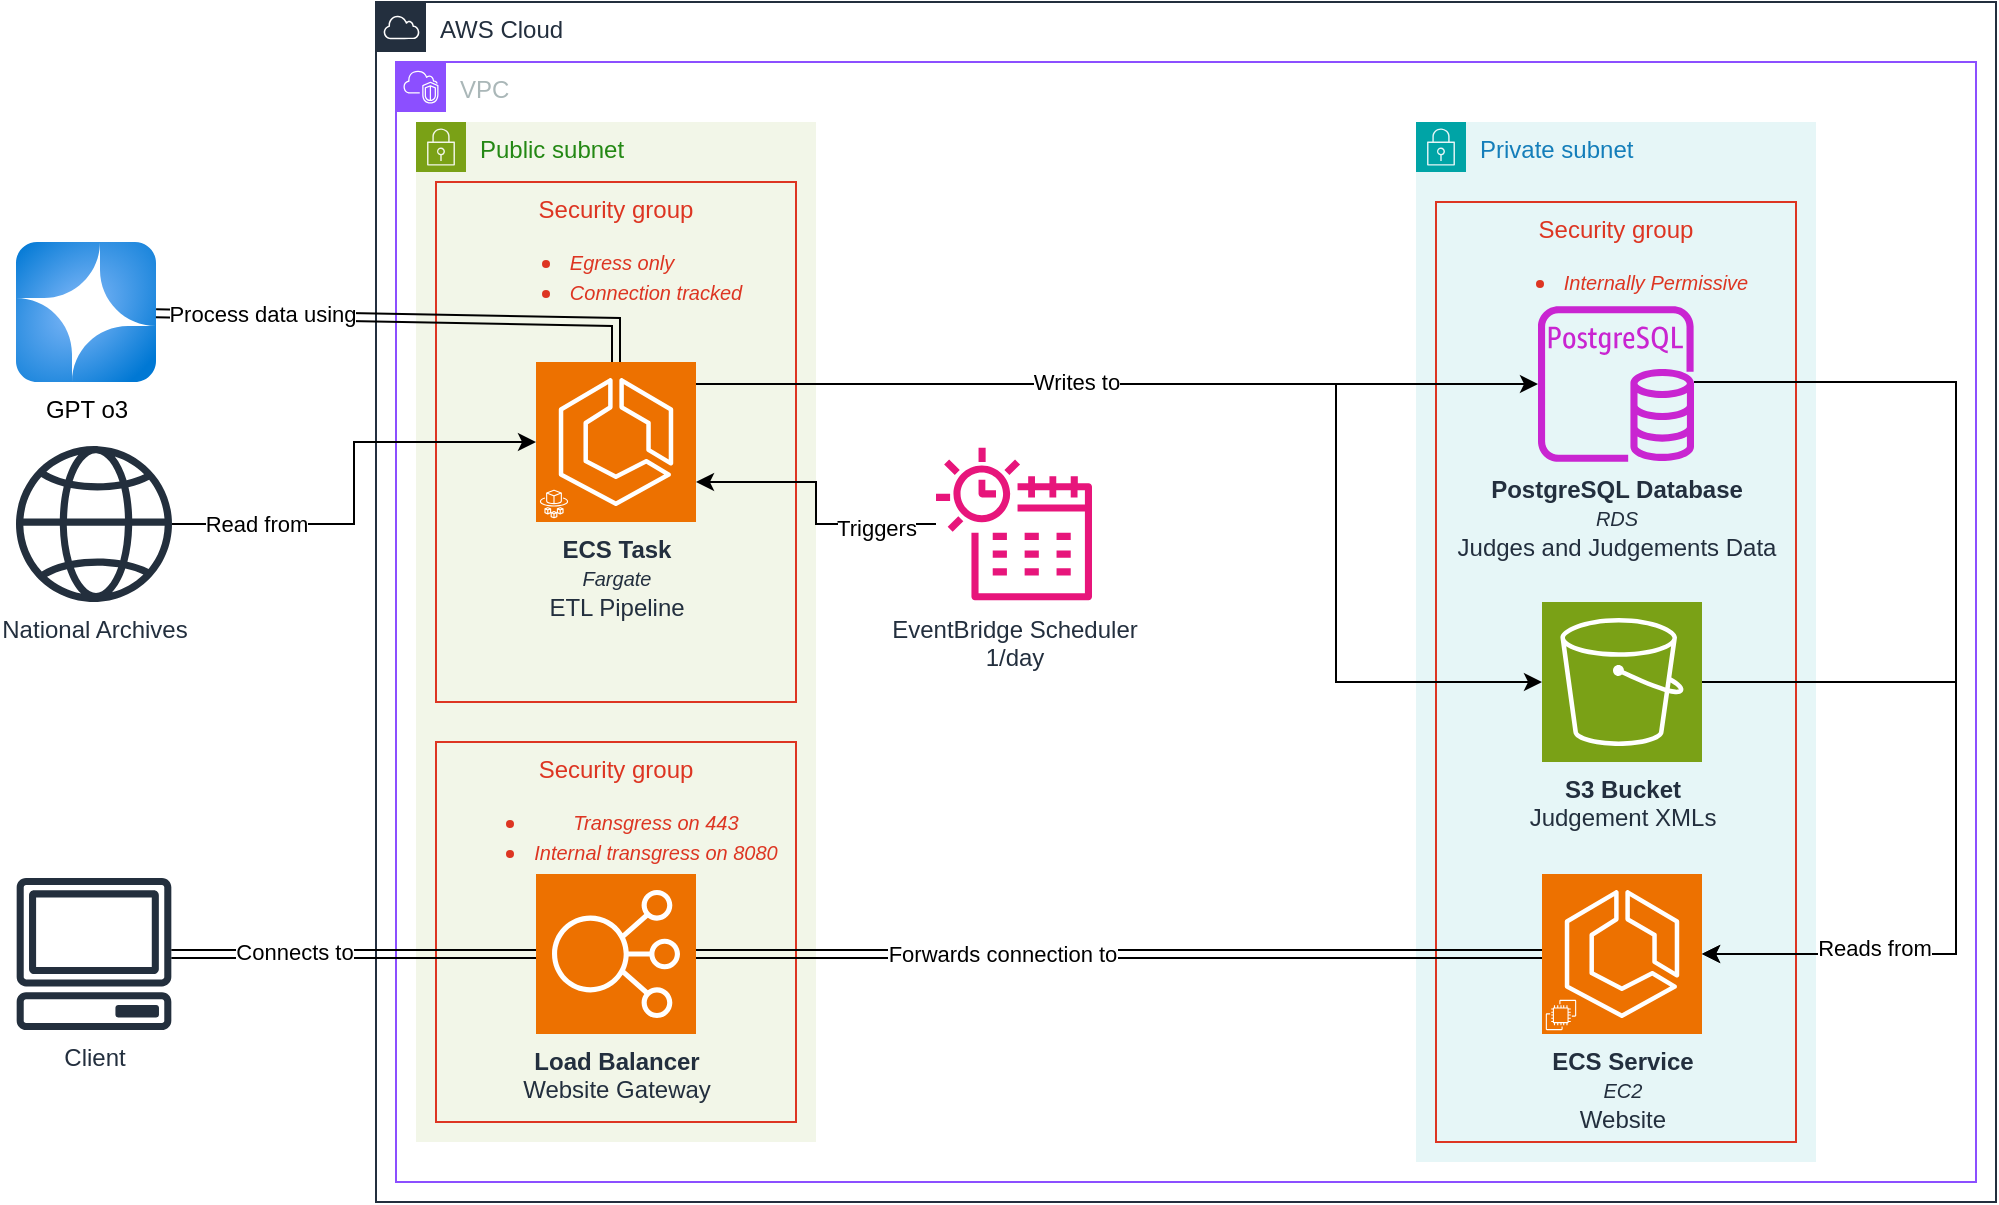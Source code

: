 <mxfile version="26.0.9">
  <diagram name="Page-1" id="KPLoOtIkAREZE4EvZQdS">
    <mxGraphModel dx="1622" dy="743" grid="1" gridSize="10" guides="1" tooltips="1" connect="1" arrows="1" fold="1" page="1" pageScale="1" pageWidth="827" pageHeight="1169" math="0" shadow="0">
      <root>
        <mxCell id="0" />
        <mxCell id="1" parent="0" />
        <mxCell id="svKFRJVLYX2BS5h3yiOG-100" value="Public subnet" style="points=[[0,0],[0.25,0],[0.5,0],[0.75,0],[1,0],[1,0.25],[1,0.5],[1,0.75],[1,1],[0.75,1],[0.5,1],[0.25,1],[0,1],[0,0.75],[0,0.5],[0,0.25]];outlineConnect=0;gradientColor=none;html=1;whiteSpace=wrap;fontSize=12;fontStyle=0;container=1;pointerEvents=0;collapsible=0;recursiveResize=0;shape=mxgraph.aws4.group;grIcon=mxgraph.aws4.group_security_group;grStroke=0;strokeColor=#7AA116;fillColor=#F2F6E8;verticalAlign=top;align=left;spacingLeft=30;fontColor=#248814;dashed=0;" parent="1" vertex="1">
          <mxGeometry x="-20" y="150" width="200" height="510" as="geometry" />
        </mxCell>
        <mxCell id="svKFRJVLYX2BS5h3yiOG-45" value="Security group&lt;div&gt;&lt;ul&gt;&lt;li style=&quot;text-align: left;&quot;&gt;&lt;i&gt;&lt;font style=&quot;font-size: 10px;&quot;&gt;Egress only&lt;/font&gt;&lt;/i&gt;&lt;/li&gt;&lt;li&gt;&lt;i&gt;&lt;font style=&quot;font-size: 10px;&quot;&gt;Connection t&lt;/font&gt;&lt;/i&gt;&lt;i style=&quot;background-color: transparent; color: light-dark(rgb(221, 53, 34), rgb(255, 133, 117));&quot;&gt;&lt;font style=&quot;font-size: 10px;&quot;&gt;racked&lt;/font&gt;&lt;/i&gt;&lt;/li&gt;&lt;/ul&gt;&lt;/div&gt;" style="fillColor=none;strokeColor=#DD3522;verticalAlign=top;fontStyle=0;fontColor=#DD3522;whiteSpace=wrap;html=1;" parent="1" vertex="1">
          <mxGeometry x="-10" y="180" width="180" height="260" as="geometry" />
        </mxCell>
        <mxCell id="ygyKLbbER7SILzHNcsFx-7" style="edgeStyle=orthogonalEdgeStyle;rounded=0;orthogonalLoop=1;jettySize=auto;html=1;" edge="1" parent="1" source="svKFRJVLYX2BS5h3yiOG-71" target="svKFRJVLYX2BS5h3yiOG-51">
          <mxGeometry relative="1" as="geometry">
            <Array as="points">
              <mxPoint x="180" y="351" />
              <mxPoint x="180" y="330" />
            </Array>
          </mxGeometry>
        </mxCell>
        <mxCell id="ygyKLbbER7SILzHNcsFx-8" value="Triggers" style="edgeLabel;html=1;align=center;verticalAlign=middle;resizable=0;points=[];" vertex="1" connectable="0" parent="ygyKLbbER7SILzHNcsFx-7">
          <mxGeometry x="-0.567" y="2" relative="1" as="geometry">
            <mxPoint as="offset" />
          </mxGeometry>
        </mxCell>
        <mxCell id="svKFRJVLYX2BS5h3yiOG-71" value="EventBridge Scheduler&lt;div&gt;1/day&lt;/div&gt;" style="sketch=0;outlineConnect=0;fontColor=#232F3E;gradientColor=none;fillColor=#E7157B;strokeColor=none;dashed=0;verticalLabelPosition=bottom;verticalAlign=top;align=center;html=1;fontSize=12;fontStyle=0;aspect=fixed;pointerEvents=1;shape=mxgraph.aws4.eventbridge_scheduler;" parent="1" vertex="1">
          <mxGeometry x="240" y="312" width="78" height="78" as="geometry" />
        </mxCell>
        <mxCell id="svKFRJVLYX2BS5h3yiOG-89" value="National Archives" style="sketch=0;outlineConnect=0;fontColor=#232F3E;gradientColor=none;fillColor=#232F3D;strokeColor=none;dashed=0;verticalLabelPosition=bottom;verticalAlign=top;align=center;html=1;fontSize=12;fontStyle=0;aspect=fixed;pointerEvents=1;shape=mxgraph.aws4.globe;" parent="1" vertex="1">
          <mxGeometry x="-220" y="312" width="78" height="78" as="geometry" />
        </mxCell>
        <mxCell id="svKFRJVLYX2BS5h3yiOG-96" value="Client" style="sketch=0;outlineConnect=0;fontColor=#232F3E;gradientColor=none;fillColor=#232F3D;strokeColor=none;dashed=0;verticalLabelPosition=bottom;verticalAlign=top;align=center;html=1;fontSize=12;fontStyle=0;aspect=fixed;pointerEvents=1;shape=mxgraph.aws4.client;" parent="1" vertex="1">
          <mxGeometry x="-220" y="528" width="78" height="76" as="geometry" />
        </mxCell>
        <mxCell id="svKFRJVLYX2BS5h3yiOG-101" value="VPC" style="points=[[0,0],[0.25,0],[0.5,0],[0.75,0],[1,0],[1,0.25],[1,0.5],[1,0.75],[1,1],[0.75,1],[0.5,1],[0.25,1],[0,1],[0,0.75],[0,0.5],[0,0.25]];outlineConnect=0;gradientColor=none;html=1;whiteSpace=wrap;fontSize=12;fontStyle=0;container=1;pointerEvents=0;collapsible=0;recursiveResize=0;shape=mxgraph.aws4.group;grIcon=mxgraph.aws4.group_vpc2;strokeColor=#8C4FFF;fillColor=none;verticalAlign=top;align=left;spacingLeft=30;fontColor=#AAB7B8;dashed=0;" parent="1" vertex="1">
          <mxGeometry x="-30" y="120" width="790" height="560" as="geometry" />
        </mxCell>
        <mxCell id="svKFRJVLYX2BS5h3yiOG-102" value="AWS Cloud" style="points=[[0,0],[0.25,0],[0.5,0],[0.75,0],[1,0],[1,0.25],[1,0.5],[1,0.75],[1,1],[0.75,1],[0.5,1],[0.25,1],[0,1],[0,0.75],[0,0.5],[0,0.25]];outlineConnect=0;gradientColor=none;html=1;whiteSpace=wrap;fontSize=12;fontStyle=0;container=0;pointerEvents=0;collapsible=0;recursiveResize=0;shape=mxgraph.aws4.group;grIcon=mxgraph.aws4.group_aws_cloud;strokeColor=#232F3E;fillColor=none;verticalAlign=top;align=left;spacingLeft=30;fontColor=#232F3E;dashed=0;" parent="1" vertex="1">
          <mxGeometry x="-40" y="90" width="810" height="600" as="geometry" />
        </mxCell>
        <mxCell id="svKFRJVLYX2BS5h3yiOG-99" value="Private subnet" style="points=[[0,0],[0.25,0],[0.5,0],[0.75,0],[1,0],[1,0.25],[1,0.5],[1,0.75],[1,1],[0.75,1],[0.5,1],[0.25,1],[0,1],[0,0.75],[0,0.5],[0,0.25]];outlineConnect=0;gradientColor=none;html=1;whiteSpace=wrap;fontSize=12;fontStyle=0;container=0;pointerEvents=0;collapsible=0;recursiveResize=0;shape=mxgraph.aws4.group;grIcon=mxgraph.aws4.group_security_group;grStroke=0;strokeColor=#00A4A6;fillColor=#E6F6F7;verticalAlign=top;align=left;spacingLeft=30;fontColor=#147EBA;dashed=0;" parent="1" vertex="1">
          <mxGeometry x="480" y="150" width="200" height="520" as="geometry" />
        </mxCell>
        <mxCell id="svKFRJVLYX2BS5h3yiOG-75" value="Security group&lt;div&gt;&lt;ul&gt;&lt;li&gt;&lt;font style=&quot;font-size: 10px;&quot;&gt;&lt;i&gt;Internally Permissive&lt;/i&gt;&lt;/font&gt;&lt;/li&gt;&lt;/ul&gt;&lt;/div&gt;" style="fillColor=none;strokeColor=#DD3522;verticalAlign=top;fontStyle=0;fontColor=#DD3522;whiteSpace=wrap;html=1;" parent="1" vertex="1">
          <mxGeometry x="490" y="190" width="180" height="470" as="geometry" />
        </mxCell>
        <mxCell id="svKFRJVLYX2BS5h3yiOG-74" value="&lt;b&gt;PostgreSQL Database&lt;/b&gt;&lt;div&gt;&lt;font style=&quot;font-size: 10px;&quot;&gt;&lt;i&gt;RDS&lt;/i&gt;&lt;/font&gt;&lt;/div&gt;&lt;div&gt;Judges and Judgements Data&lt;/div&gt;" style="sketch=0;outlineConnect=0;fontColor=#232F3E;gradientColor=none;fillColor=#C925D1;strokeColor=none;dashed=0;verticalLabelPosition=bottom;verticalAlign=top;align=center;html=1;fontSize=12;fontStyle=0;aspect=fixed;pointerEvents=1;shape=mxgraph.aws4.rds_postgresql_instance;" parent="1" vertex="1">
          <mxGeometry x="541" y="242" width="78" height="78" as="geometry" />
        </mxCell>
        <mxCell id="mogwHyKd4nBZ1xsCV_yF-2" style="edgeStyle=orthogonalEdgeStyle;rounded=0;orthogonalLoop=1;jettySize=auto;html=1;entryX=0;entryY=0.5;entryDx=0;entryDy=0;entryPerimeter=0;" parent="1" source="svKFRJVLYX2BS5h3yiOG-89" target="svKFRJVLYX2BS5h3yiOG-51" edge="1">
          <mxGeometry relative="1" as="geometry" />
        </mxCell>
        <mxCell id="ygyKLbbER7SILzHNcsFx-6" value="Read from" style="edgeLabel;html=1;align=center;verticalAlign=middle;resizable=0;points=[];" vertex="1" connectable="0" parent="mogwHyKd4nBZ1xsCV_yF-2">
          <mxGeometry x="-0.453" relative="1" as="geometry">
            <mxPoint x="-19" as="offset" />
          </mxGeometry>
        </mxCell>
        <mxCell id="ygyKLbbER7SILzHNcsFx-2" style="edgeStyle=orthogonalEdgeStyle;rounded=0;orthogonalLoop=1;jettySize=auto;html=1;" edge="1" parent="1" source="svKFRJVLYX2BS5h3yiOG-51" target="svKFRJVLYX2BS5h3yiOG-74">
          <mxGeometry relative="1" as="geometry">
            <Array as="points">
              <mxPoint x="230" y="281" />
              <mxPoint x="230" y="281" />
            </Array>
          </mxGeometry>
        </mxCell>
        <mxCell id="svKFRJVLYX2BS5h3yiOG-51" value="&lt;b&gt;ECS Task&lt;/b&gt;&lt;div&gt;&lt;i&gt;&lt;font style=&quot;font-size: 10px;&quot;&gt;Fargate&lt;/font&gt;&lt;/i&gt;&lt;/div&gt;&lt;div&gt;ETL Pipeline&lt;/div&gt;" style="sketch=0;points=[[0,0,0],[0.25,0,0],[0.5,0,0],[0.75,0,0],[1,0,0],[0,1,0],[0.25,1,0],[0.5,1,0],[0.75,1,0],[1,1,0],[0,0.25,0],[0,0.5,0],[0,0.75,0],[1,0.25,0],[1,0.5,0],[1,0.75,0]];outlineConnect=0;fontColor=#232F3E;fillColor=#ED7100;strokeColor=#ffffff;dashed=0;verticalLabelPosition=bottom;verticalAlign=top;align=center;html=1;fontSize=12;fontStyle=0;aspect=fixed;shape=mxgraph.aws4.resourceIcon;resIcon=mxgraph.aws4.ecs;" parent="1" vertex="1">
          <mxGeometry x="40" y="270" width="80" height="80" as="geometry" />
        </mxCell>
        <mxCell id="svKFRJVLYX2BS5h3yiOG-52" value="" style="sketch=0;points=[[0,0,0],[0.25,0,0],[0.5,0,0],[0.75,0,0],[1,0,0],[0,1,0],[0.25,1,0],[0.5,1,0],[0.75,1,0],[1,1,0],[0,0.25,0],[0,0.5,0],[0,0.75,0],[1,0.25,0],[1,0.5,0],[1,0.75,0]];outlineConnect=0;fontColor=#232F3E;fillColor=#ED7100;strokeColor=#ffffff;dashed=0;verticalLabelPosition=bottom;verticalAlign=top;align=center;html=1;fontSize=12;fontStyle=0;aspect=fixed;shape=mxgraph.aws4.resourceIcon;resIcon=mxgraph.aws4.fargate;" parent="1" vertex="1">
          <mxGeometry x="40" y="332" width="18" height="18" as="geometry" />
        </mxCell>
        <mxCell id="i5LPw1YDStZTyWj4t00D-1" value="Security group&lt;div&gt;&lt;ul&gt;&lt;li&gt;&lt;span style=&quot;background-color: transparent; color: light-dark(rgb(221, 53, 34), rgb(255, 133, 117));&quot;&gt;&lt;font style=&quot;font-size: 10px;&quot;&gt;&lt;i&gt;Transgress on 443&lt;/i&gt;&lt;/font&gt;&lt;/span&gt;&lt;/li&gt;&lt;li&gt;&lt;span style=&quot;background-color: transparent; color: light-dark(rgb(221, 53, 34), rgb(255, 133, 117));&quot;&gt;&lt;font style=&quot;font-size: 10px;&quot;&gt;&lt;i&gt;Internal transgress on 8080&lt;/i&gt;&lt;/font&gt;&lt;/span&gt;&lt;/li&gt;&lt;/ul&gt;&lt;/div&gt;" style="fillColor=none;strokeColor=#DD3522;verticalAlign=top;fontStyle=0;fontColor=#DD3522;whiteSpace=wrap;html=1;" parent="1" vertex="1">
          <mxGeometry x="-10" y="460" width="180" height="190" as="geometry" />
        </mxCell>
        <mxCell id="i5LPw1YDStZTyWj4t00D-2" value="&lt;b&gt;Load Balancer&lt;/b&gt;&lt;div&gt;Website Gateway&lt;/div&gt;" style="sketch=0;points=[[0,0,0],[0.25,0,0],[0.5,0,0],[0.75,0,0],[1,0,0],[0,1,0],[0.25,1,0],[0.5,1,0],[0.75,1,0],[1,1,0],[0,0.25,0],[0,0.5,0],[0,0.75,0],[1,0.25,0],[1,0.5,0],[1,0.75,0]];outlineConnect=0;fontColor=#232F3E;fillColor=#ED7100;strokeColor=#ffffff;dashed=0;verticalLabelPosition=bottom;verticalAlign=top;align=center;html=1;fontSize=12;fontStyle=0;aspect=fixed;shape=mxgraph.aws4.resourceIcon;resIcon=mxgraph.aws4.elastic_load_balancing;" parent="1" vertex="1">
          <mxGeometry x="40" y="526" width="80" height="80" as="geometry" />
        </mxCell>
        <mxCell id="i5LPw1YDStZTyWj4t00D-10" style="edgeStyle=orthogonalEdgeStyle;rounded=0;orthogonalLoop=1;jettySize=auto;html=1;" parent="1" source="i5LPw1YDStZTyWj4t00D-3" target="i5LPw1YDStZTyWj4t00D-6" edge="1">
          <mxGeometry relative="1" as="geometry">
            <Array as="points">
              <mxPoint x="750" y="430" />
              <mxPoint x="750" y="566" />
            </Array>
          </mxGeometry>
        </mxCell>
        <mxCell id="i5LPw1YDStZTyWj4t00D-3" value="&lt;b&gt;S3 Bucket&lt;/b&gt;&lt;div&gt;Judgement XMLs&lt;/div&gt;" style="sketch=0;points=[[0,0,0],[0.25,0,0],[0.5,0,0],[0.75,0,0],[1,0,0],[0,1,0],[0.25,1,0],[0.5,1,0],[0.75,1,0],[1,1,0],[0,0.25,0],[0,0.5,0],[0,0.75,0],[1,0.25,0],[1,0.5,0],[1,0.75,0]];outlineConnect=0;fontColor=#232F3E;fillColor=#7AA116;strokeColor=#ffffff;dashed=0;verticalLabelPosition=bottom;verticalAlign=top;align=center;html=1;fontSize=12;fontStyle=0;aspect=fixed;shape=mxgraph.aws4.resourceIcon;resIcon=mxgraph.aws4.s3;" parent="1" vertex="1">
          <mxGeometry x="543" y="390" width="80" height="80" as="geometry" />
        </mxCell>
        <mxCell id="i5LPw1YDStZTyWj4t00D-6" value="&lt;b&gt;ECS Service&lt;/b&gt;&lt;div&gt;&lt;i&gt;&lt;font style=&quot;font-size: 10px;&quot;&gt;EC2&lt;/font&gt;&lt;/i&gt;&lt;/div&gt;&lt;div&gt;Website&lt;/div&gt;" style="sketch=0;points=[[0,0,0],[0.25,0,0],[0.5,0,0],[0.75,0,0],[1,0,0],[0,1,0],[0.25,1,0],[0.5,1,0],[0.75,1,0],[1,1,0],[0,0.25,0],[0,0.5,0],[0,0.75,0],[1,0.25,0],[1,0.5,0],[1,0.75,0]];outlineConnect=0;fontColor=#232F3E;fillColor=#ED7100;strokeColor=#ffffff;dashed=0;verticalLabelPosition=bottom;verticalAlign=top;align=center;html=1;fontSize=12;fontStyle=0;aspect=fixed;shape=mxgraph.aws4.resourceIcon;resIcon=mxgraph.aws4.ecs;" parent="1" vertex="1">
          <mxGeometry x="543" y="526" width="80" height="80" as="geometry" />
        </mxCell>
        <mxCell id="i5LPw1YDStZTyWj4t00D-7" value="" style="sketch=0;points=[[0,0,0],[0.25,0,0],[0.5,0,0],[0.75,0,0],[1,0,0],[0,1,0],[0.25,1,0],[0.5,1,0],[0.75,1,0],[1,1,0],[0,0.25,0],[0,0.5,0],[0,0.75,0],[1,0.25,0],[1,0.5,0],[1,0.75,0]];outlineConnect=0;fontColor=#232F3E;fillColor=#ED7100;strokeColor=#ffffff;dashed=0;verticalLabelPosition=bottom;verticalAlign=top;align=center;html=1;fontSize=12;fontStyle=0;aspect=fixed;shape=mxgraph.aws4.resourceIcon;resIcon=mxgraph.aws4.ec2;" parent="1" vertex="1">
          <mxGeometry x="543" y="587" width="19" height="19" as="geometry" />
        </mxCell>
        <mxCell id="i5LPw1YDStZTyWj4t00D-11" style="edgeStyle=orthogonalEdgeStyle;rounded=0;orthogonalLoop=1;jettySize=auto;html=1;" parent="1" source="svKFRJVLYX2BS5h3yiOG-74" target="i5LPw1YDStZTyWj4t00D-6" edge="1">
          <mxGeometry relative="1" as="geometry">
            <Array as="points">
              <mxPoint x="750" y="280" />
              <mxPoint x="750" y="566" />
            </Array>
          </mxGeometry>
        </mxCell>
        <mxCell id="ygyKLbbER7SILzHNcsFx-5" value="Reads from" style="edgeLabel;html=1;align=center;verticalAlign=middle;resizable=0;points=[];" vertex="1" connectable="0" parent="i5LPw1YDStZTyWj4t00D-11">
          <mxGeometry x="0.685" y="-3" relative="1" as="geometry">
            <mxPoint as="offset" />
          </mxGeometry>
        </mxCell>
        <mxCell id="i5LPw1YDStZTyWj4t00D-14" value="" style="shape=link;html=1;rounded=0;entryX=0;entryY=0.5;entryDx=0;entryDy=0;entryPerimeter=0;" parent="1" source="svKFRJVLYX2BS5h3yiOG-96" target="i5LPw1YDStZTyWj4t00D-2" edge="1">
          <mxGeometry width="100" relative="1" as="geometry">
            <mxPoint x="120" y="530" as="sourcePoint" />
            <mxPoint x="220" y="530" as="targetPoint" />
            <Array as="points" />
          </mxGeometry>
        </mxCell>
        <mxCell id="ygyKLbbER7SILzHNcsFx-10" value="Connects to" style="edgeLabel;html=1;align=center;verticalAlign=middle;resizable=0;points=[];" vertex="1" connectable="0" parent="i5LPw1YDStZTyWj4t00D-14">
          <mxGeometry x="-0.333" y="1" relative="1" as="geometry">
            <mxPoint as="offset" />
          </mxGeometry>
        </mxCell>
        <mxCell id="i5LPw1YDStZTyWj4t00D-18" value="" style="shape=link;html=1;rounded=0;exitX=1;exitY=0.5;exitDx=0;exitDy=0;exitPerimeter=0;entryX=0;entryY=0.5;entryDx=0;entryDy=0;entryPerimeter=0;" parent="1" target="i5LPw1YDStZTyWj4t00D-6" edge="1" source="i5LPw1YDStZTyWj4t00D-2">
          <mxGeometry width="100" relative="1" as="geometry">
            <mxPoint x="179" y="565.5" as="sourcePoint" />
            <mxPoint x="541" y="565.5" as="targetPoint" />
          </mxGeometry>
        </mxCell>
        <mxCell id="ygyKLbbER7SILzHNcsFx-9" value="Forwards connection to" style="edgeLabel;html=1;align=center;verticalAlign=middle;resizable=0;points=[];" vertex="1" connectable="0" parent="i5LPw1YDStZTyWj4t00D-18">
          <mxGeometry x="-0.278" y="6" relative="1" as="geometry">
            <mxPoint y="6" as="offset" />
          </mxGeometry>
        </mxCell>
        <mxCell id="i5LPw1YDStZTyWj4t00D-19" value="GPT o3" style="image;aspect=fixed;html=1;points=[];align=center;fontSize=12;image=img/lib/azure2/ai_machine_learning/Azure_OpenAI.svg;" parent="1" vertex="1">
          <mxGeometry x="-220" y="210" width="70" height="70" as="geometry" />
        </mxCell>
        <mxCell id="i5LPw1YDStZTyWj4t00D-20" value="" style="shape=link;html=1;rounded=0;exitX=0.5;exitY=0;exitDx=0;exitDy=0;exitPerimeter=0;" parent="1" target="i5LPw1YDStZTyWj4t00D-19" edge="1" source="svKFRJVLYX2BS5h3yiOG-51">
          <mxGeometry width="100" relative="1" as="geometry">
            <mxPoint x="235" y="290" as="sourcePoint" />
            <mxPoint x="213" y="80" as="targetPoint" />
            <Array as="points">
              <mxPoint x="80" y="250" />
            </Array>
          </mxGeometry>
        </mxCell>
        <mxCell id="i5LPw1YDStZTyWj4t00D-21" value="Process data using" style="edgeLabel;html=1;align=center;verticalAlign=middle;resizable=0;points=[];" parent="i5LPw1YDStZTyWj4t00D-20" vertex="1" connectable="0">
          <mxGeometry x="0.719" y="-1" relative="1" as="geometry">
            <mxPoint x="18" as="offset" />
          </mxGeometry>
        </mxCell>
        <mxCell id="ygyKLbbER7SILzHNcsFx-3" style="edgeStyle=orthogonalEdgeStyle;rounded=0;orthogonalLoop=1;jettySize=auto;html=1;entryX=0;entryY=0.5;entryDx=0;entryDy=0;entryPerimeter=0;" edge="1" parent="1" source="svKFRJVLYX2BS5h3yiOG-51" target="i5LPw1YDStZTyWj4t00D-3">
          <mxGeometry relative="1" as="geometry">
            <Array as="points">
              <mxPoint x="440" y="281" />
              <mxPoint x="440" y="430" />
            </Array>
          </mxGeometry>
        </mxCell>
        <mxCell id="ygyKLbbER7SILzHNcsFx-4" value="Writes to" style="edgeLabel;html=1;align=center;verticalAlign=middle;resizable=0;points=[];" vertex="1" connectable="0" parent="ygyKLbbER7SILzHNcsFx-3">
          <mxGeometry x="-0.337" y="2" relative="1" as="geometry">
            <mxPoint y="1" as="offset" />
          </mxGeometry>
        </mxCell>
      </root>
    </mxGraphModel>
  </diagram>
</mxfile>

